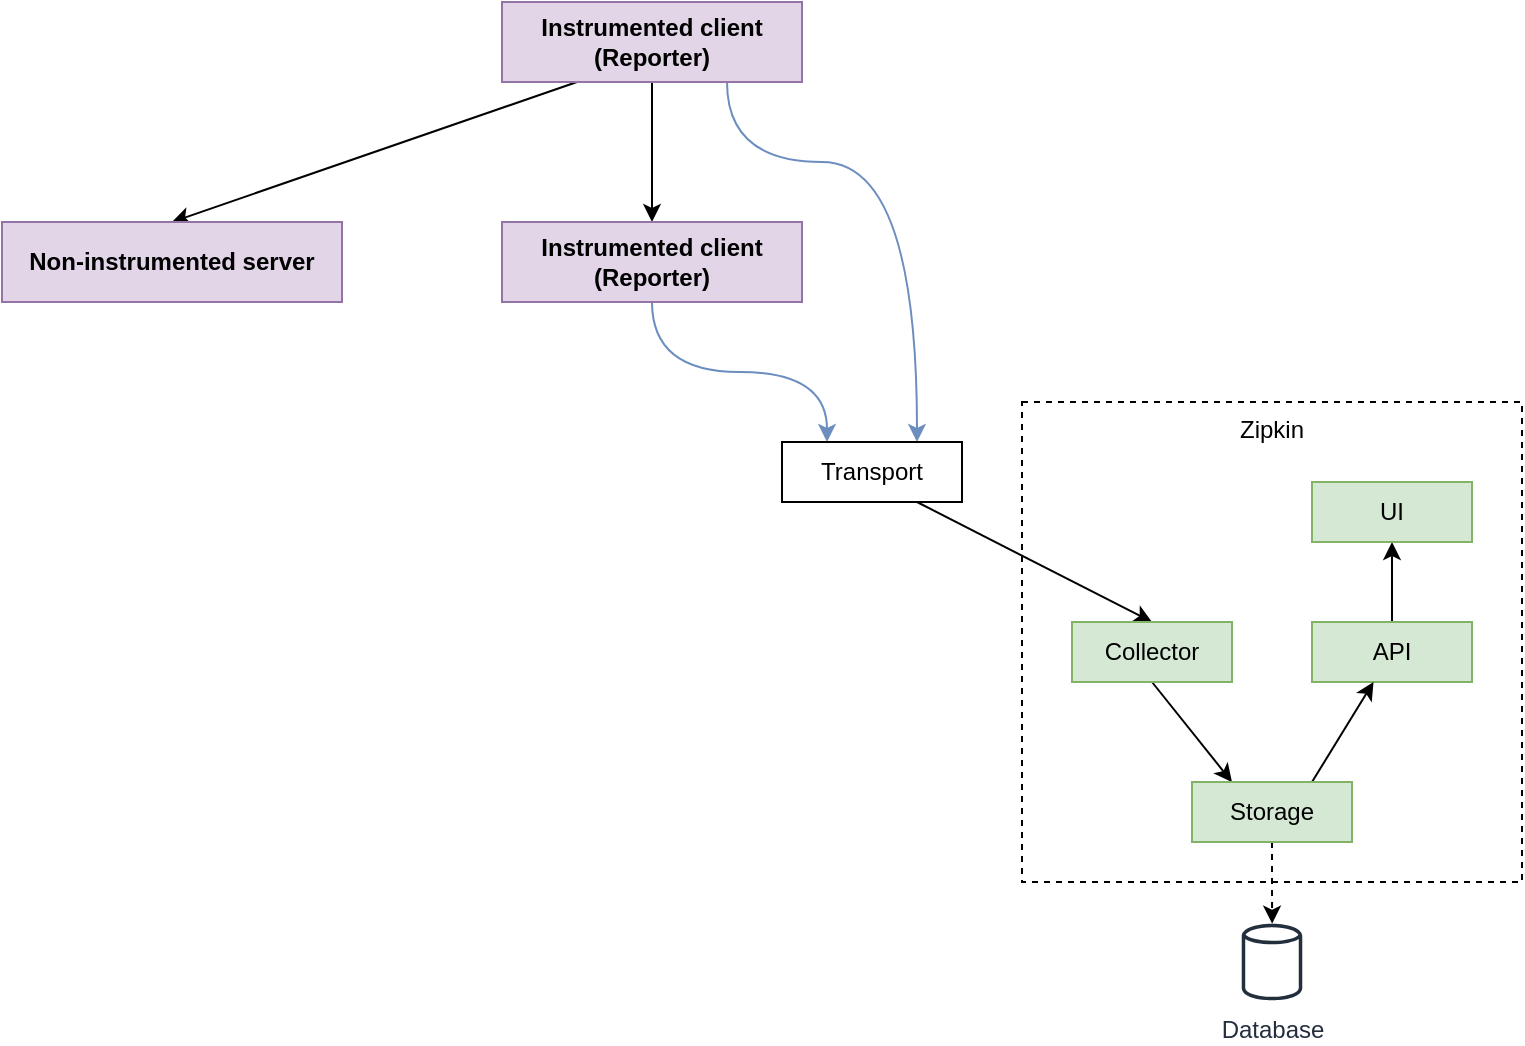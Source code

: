 <mxfile version="24.7.17">
  <diagram name="Page-1" id="YYbi-nz9EkIf0IqDQCsl">
    <mxGraphModel dx="1595" dy="737" grid="1" gridSize="10" guides="1" tooltips="1" connect="1" arrows="1" fold="1" page="0" pageScale="1" pageWidth="827" pageHeight="1169" math="0" shadow="0">
      <root>
        <mxCell id="0" />
        <mxCell id="1" parent="0" />
        <mxCell id="0wU5-xvqK_CzzEEygjWL-4" style="rounded=0;orthogonalLoop=1;jettySize=auto;html=1;exitX=0.25;exitY=1;exitDx=0;exitDy=0;entryX=0.5;entryY=0;entryDx=0;entryDy=0;" edge="1" parent="1" source="0wU5-xvqK_CzzEEygjWL-1" target="0wU5-xvqK_CzzEEygjWL-3">
          <mxGeometry relative="1" as="geometry" />
        </mxCell>
        <mxCell id="0wU5-xvqK_CzzEEygjWL-5" style="edgeStyle=orthogonalEdgeStyle;rounded=0;orthogonalLoop=1;jettySize=auto;html=1;exitX=0.5;exitY=1;exitDx=0;exitDy=0;entryX=0.5;entryY=0;entryDx=0;entryDy=0;" edge="1" parent="1" source="0wU5-xvqK_CzzEEygjWL-1" target="0wU5-xvqK_CzzEEygjWL-2">
          <mxGeometry relative="1" as="geometry" />
        </mxCell>
        <mxCell id="0wU5-xvqK_CzzEEygjWL-7" style="edgeStyle=orthogonalEdgeStyle;rounded=0;orthogonalLoop=1;jettySize=auto;html=1;exitX=0.75;exitY=1;exitDx=0;exitDy=0;entryX=0.75;entryY=0;entryDx=0;entryDy=0;curved=1;fillColor=#dae8fc;strokeColor=#6c8ebf;" edge="1" parent="1" source="0wU5-xvqK_CzzEEygjWL-1" target="0wU5-xvqK_CzzEEygjWL-6">
          <mxGeometry relative="1" as="geometry">
            <Array as="points">
              <mxPoint x="203" y="360" />
              <mxPoint x="298" y="360" />
            </Array>
          </mxGeometry>
        </mxCell>
        <mxCell id="0wU5-xvqK_CzzEEygjWL-1" value="Instrumented client&lt;div&gt;(Reporter)&lt;/div&gt;" style="rounded=0;whiteSpace=wrap;html=1;fontStyle=1;fillColor=#e1d5e7;strokeColor=#9673a6;" vertex="1" parent="1">
          <mxGeometry x="90" y="280" width="150" height="40" as="geometry" />
        </mxCell>
        <mxCell id="0wU5-xvqK_CzzEEygjWL-8" style="edgeStyle=orthogonalEdgeStyle;rounded=0;orthogonalLoop=1;jettySize=auto;html=1;exitX=0.5;exitY=1;exitDx=0;exitDy=0;entryX=0.25;entryY=0;entryDx=0;entryDy=0;curved=1;fillColor=#dae8fc;strokeColor=#6c8ebf;" edge="1" parent="1" source="0wU5-xvqK_CzzEEygjWL-2" target="0wU5-xvqK_CzzEEygjWL-6">
          <mxGeometry relative="1" as="geometry" />
        </mxCell>
        <mxCell id="0wU5-xvqK_CzzEEygjWL-2" value="Instrumented client&lt;div&gt;(Reporter)&lt;/div&gt;" style="rounded=0;whiteSpace=wrap;html=1;fontStyle=1;fillColor=#e1d5e7;strokeColor=#9673a6;" vertex="1" parent="1">
          <mxGeometry x="90" y="390" width="150" height="40" as="geometry" />
        </mxCell>
        <mxCell id="0wU5-xvqK_CzzEEygjWL-3" value="Non-instrumented server" style="rounded=0;whiteSpace=wrap;html=1;fontStyle=1;fillColor=#e1d5e7;strokeColor=#9673a6;" vertex="1" parent="1">
          <mxGeometry x="-160" y="390" width="170" height="40" as="geometry" />
        </mxCell>
        <mxCell id="0wU5-xvqK_CzzEEygjWL-20" style="rounded=0;orthogonalLoop=1;jettySize=auto;html=1;exitX=0.75;exitY=1;exitDx=0;exitDy=0;entryX=0.5;entryY=0;entryDx=0;entryDy=0;" edge="1" parent="1" source="0wU5-xvqK_CzzEEygjWL-6" target="0wU5-xvqK_CzzEEygjWL-10">
          <mxGeometry relative="1" as="geometry" />
        </mxCell>
        <mxCell id="0wU5-xvqK_CzzEEygjWL-6" value="Transport" style="rounded=0;whiteSpace=wrap;html=1;" vertex="1" parent="1">
          <mxGeometry x="230" y="500" width="90" height="30" as="geometry" />
        </mxCell>
        <mxCell id="0wU5-xvqK_CzzEEygjWL-9" value="Zipkin" style="rounded=0;whiteSpace=wrap;html=1;verticalAlign=top;fillColor=none;dashed=1;" vertex="1" parent="1">
          <mxGeometry x="350" y="480" width="250" height="240" as="geometry" />
        </mxCell>
        <mxCell id="0wU5-xvqK_CzzEEygjWL-16" style="rounded=0;orthogonalLoop=1;jettySize=auto;html=1;exitX=0.5;exitY=1;exitDx=0;exitDy=0;entryX=0.25;entryY=0;entryDx=0;entryDy=0;" edge="1" parent="1" source="0wU5-xvqK_CzzEEygjWL-10" target="0wU5-xvqK_CzzEEygjWL-13">
          <mxGeometry relative="1" as="geometry" />
        </mxCell>
        <mxCell id="0wU5-xvqK_CzzEEygjWL-10" value="Collector" style="rounded=0;whiteSpace=wrap;html=1;fillColor=#d5e8d4;strokeColor=#82b366;" vertex="1" parent="1">
          <mxGeometry x="375" y="590" width="80" height="30" as="geometry" />
        </mxCell>
        <mxCell id="0wU5-xvqK_CzzEEygjWL-19" style="rounded=0;orthogonalLoop=1;jettySize=auto;html=1;exitX=0.5;exitY=0;exitDx=0;exitDy=0;entryX=0.5;entryY=1;entryDx=0;entryDy=0;" edge="1" parent="1" source="0wU5-xvqK_CzzEEygjWL-11" target="0wU5-xvqK_CzzEEygjWL-12">
          <mxGeometry relative="1" as="geometry" />
        </mxCell>
        <mxCell id="0wU5-xvqK_CzzEEygjWL-11" value="API" style="rounded=0;whiteSpace=wrap;html=1;fillColor=#d5e8d4;strokeColor=#82b366;" vertex="1" parent="1">
          <mxGeometry x="495" y="590" width="80" height="30" as="geometry" />
        </mxCell>
        <mxCell id="0wU5-xvqK_CzzEEygjWL-12" value="UI" style="rounded=0;whiteSpace=wrap;html=1;fillColor=#d5e8d4;strokeColor=#82b366;" vertex="1" parent="1">
          <mxGeometry x="495" y="520" width="80" height="30" as="geometry" />
        </mxCell>
        <mxCell id="0wU5-xvqK_CzzEEygjWL-15" style="edgeStyle=orthogonalEdgeStyle;rounded=0;orthogonalLoop=1;jettySize=auto;html=1;dashed=1;" edge="1" parent="1" source="0wU5-xvqK_CzzEEygjWL-13" target="0wU5-xvqK_CzzEEygjWL-14">
          <mxGeometry relative="1" as="geometry" />
        </mxCell>
        <mxCell id="0wU5-xvqK_CzzEEygjWL-18" style="rounded=0;orthogonalLoop=1;jettySize=auto;html=1;exitX=0.75;exitY=0;exitDx=0;exitDy=0;" edge="1" parent="1" source="0wU5-xvqK_CzzEEygjWL-13" target="0wU5-xvqK_CzzEEygjWL-11">
          <mxGeometry relative="1" as="geometry" />
        </mxCell>
        <mxCell id="0wU5-xvqK_CzzEEygjWL-13" value="Storage" style="rounded=0;whiteSpace=wrap;html=1;fillColor=#d5e8d4;strokeColor=#82b366;" vertex="1" parent="1">
          <mxGeometry x="435" y="670" width="80" height="30" as="geometry" />
        </mxCell>
        <mxCell id="0wU5-xvqK_CzzEEygjWL-14" value="Database" style="sketch=0;outlineConnect=0;fontColor=#232F3E;gradientColor=none;fillColor=#232F3D;strokeColor=none;dashed=0;verticalLabelPosition=bottom;verticalAlign=top;align=center;html=1;fontSize=12;fontStyle=0;aspect=fixed;pointerEvents=1;shape=mxgraph.aws4.generic_database;" vertex="1" parent="1">
          <mxGeometry x="459.87" y="740" width="30.26" height="40" as="geometry" />
        </mxCell>
      </root>
    </mxGraphModel>
  </diagram>
</mxfile>
